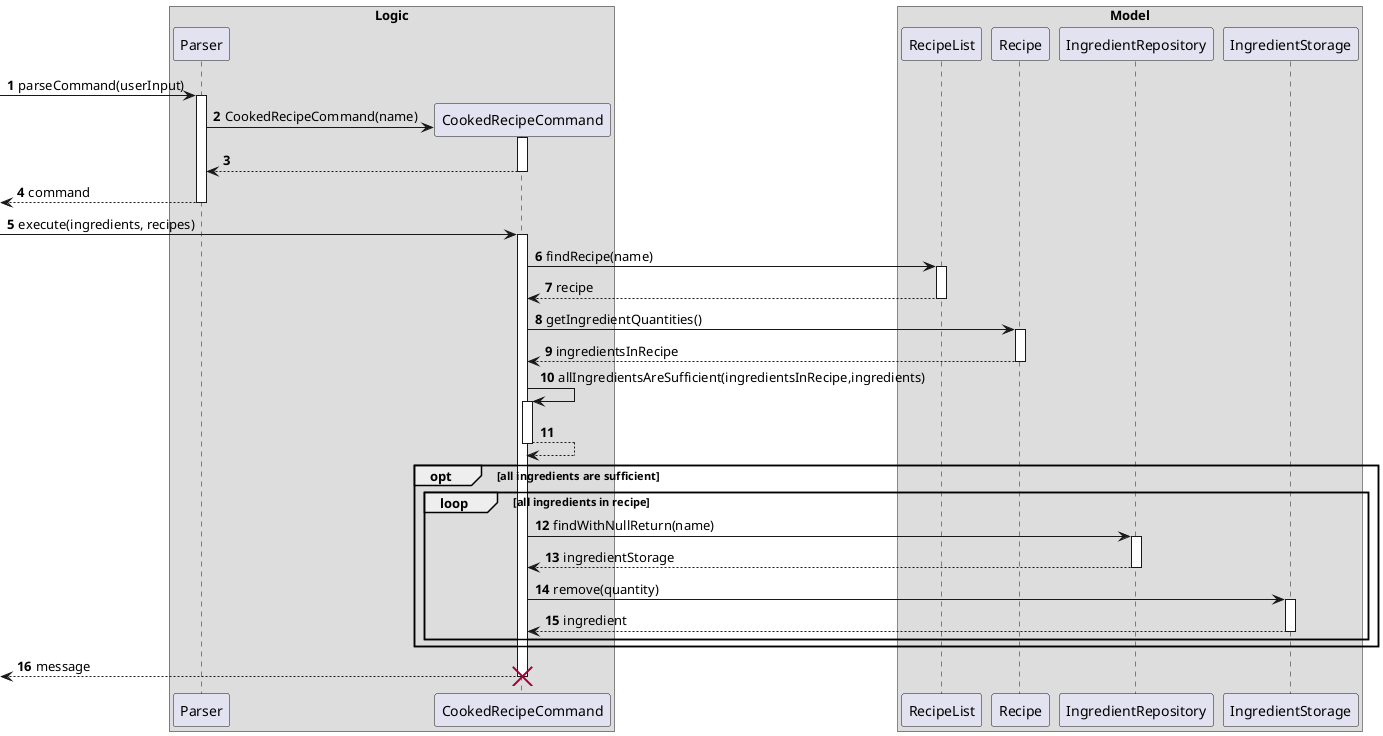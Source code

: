 @startuml
'https://plantuml.com/sequence-diagram

autonumber
box Logic
-> Parser: parseCommand(userInput)
activate Parser

create CookedRecipeCommand
Parser -> CookedRecipeCommand : CookedRecipeCommand(name)
activate CookedRecipeCommand

return
return command

-> CookedRecipeCommand : execute(ingredients, recipes)
activate CookedRecipeCommand
end box

box Model
CookedRecipeCommand -> RecipeList : findRecipe(name)
activate RecipeList

return recipe

CookedRecipeCommand -> Recipe : getIngredientQuantities()
activate Recipe
return ingredientsInRecipe

CookedRecipeCommand -> CookedRecipeCommand : allIngredientsAreSufficient(ingredientsInRecipe,ingredients)
activate CookedRecipeCommand
return
opt all ingredients are sufficient
loop all ingredients in recipe
CookedRecipeCommand -> IngredientRepository : findWithNullReturn(name)
activate IngredientRepository
return ingredientStorage
CookedRecipeCommand -> IngredientStorage : remove(quantity)
activate IngredientStorage
return ingredient
end

end box

end

return message
destroy CookedRecipeCommand

@enduml
